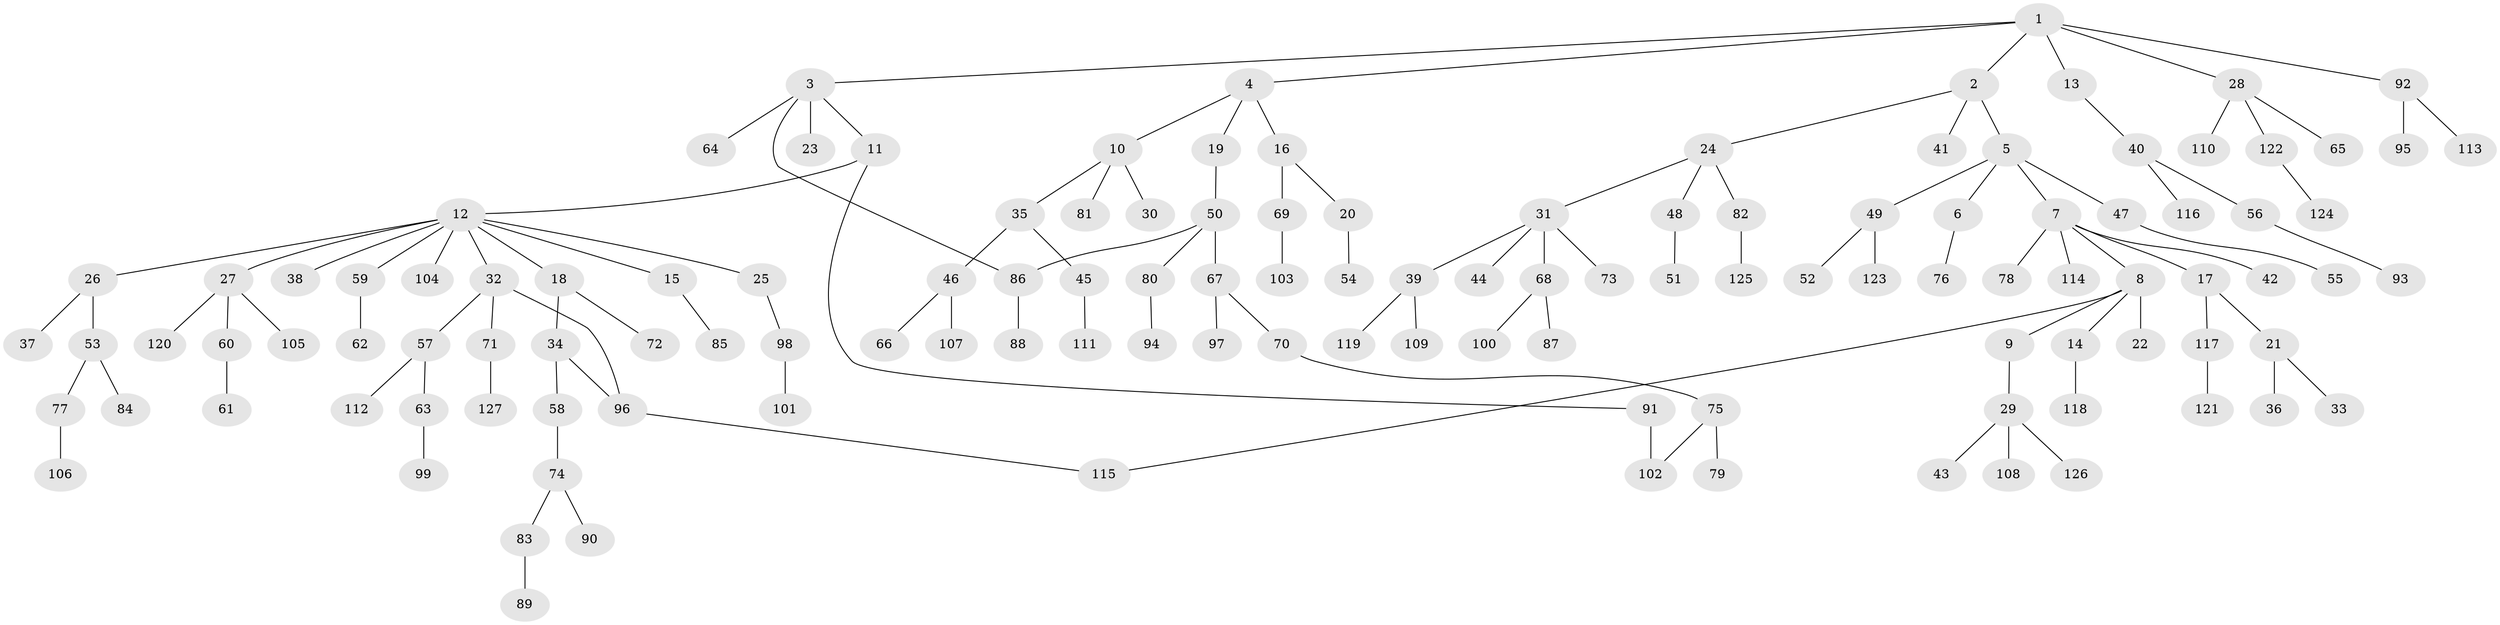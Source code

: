 // coarse degree distribution, {6: 0.024390243902439025, 7: 0.024390243902439025, 5: 0.04878048780487805, 1: 0.5853658536585366, 2: 0.17073170731707318, 3: 0.0975609756097561, 12: 0.012195121951219513, 4: 0.036585365853658534}
// Generated by graph-tools (version 1.1) at 2025/23/03/03/25 07:23:34]
// undirected, 127 vertices, 130 edges
graph export_dot {
graph [start="1"]
  node [color=gray90,style=filled];
  1;
  2;
  3;
  4;
  5;
  6;
  7;
  8;
  9;
  10;
  11;
  12;
  13;
  14;
  15;
  16;
  17;
  18;
  19;
  20;
  21;
  22;
  23;
  24;
  25;
  26;
  27;
  28;
  29;
  30;
  31;
  32;
  33;
  34;
  35;
  36;
  37;
  38;
  39;
  40;
  41;
  42;
  43;
  44;
  45;
  46;
  47;
  48;
  49;
  50;
  51;
  52;
  53;
  54;
  55;
  56;
  57;
  58;
  59;
  60;
  61;
  62;
  63;
  64;
  65;
  66;
  67;
  68;
  69;
  70;
  71;
  72;
  73;
  74;
  75;
  76;
  77;
  78;
  79;
  80;
  81;
  82;
  83;
  84;
  85;
  86;
  87;
  88;
  89;
  90;
  91;
  92;
  93;
  94;
  95;
  96;
  97;
  98;
  99;
  100;
  101;
  102;
  103;
  104;
  105;
  106;
  107;
  108;
  109;
  110;
  111;
  112;
  113;
  114;
  115;
  116;
  117;
  118;
  119;
  120;
  121;
  122;
  123;
  124;
  125;
  126;
  127;
  1 -- 2;
  1 -- 3;
  1 -- 4;
  1 -- 13;
  1 -- 28;
  1 -- 92;
  2 -- 5;
  2 -- 24;
  2 -- 41;
  3 -- 11;
  3 -- 23;
  3 -- 64;
  3 -- 86;
  4 -- 10;
  4 -- 16;
  4 -- 19;
  5 -- 6;
  5 -- 7;
  5 -- 47;
  5 -- 49;
  6 -- 76;
  7 -- 8;
  7 -- 17;
  7 -- 42;
  7 -- 78;
  7 -- 114;
  8 -- 9;
  8 -- 14;
  8 -- 22;
  8 -- 115;
  9 -- 29;
  10 -- 30;
  10 -- 35;
  10 -- 81;
  11 -- 12;
  11 -- 91;
  12 -- 15;
  12 -- 18;
  12 -- 25;
  12 -- 26;
  12 -- 27;
  12 -- 32;
  12 -- 38;
  12 -- 59;
  12 -- 104;
  13 -- 40;
  14 -- 118;
  15 -- 85;
  16 -- 20;
  16 -- 69;
  17 -- 21;
  17 -- 117;
  18 -- 34;
  18 -- 72;
  19 -- 50;
  20 -- 54;
  21 -- 33;
  21 -- 36;
  24 -- 31;
  24 -- 48;
  24 -- 82;
  25 -- 98;
  26 -- 37;
  26 -- 53;
  27 -- 60;
  27 -- 105;
  27 -- 120;
  28 -- 65;
  28 -- 110;
  28 -- 122;
  29 -- 43;
  29 -- 108;
  29 -- 126;
  31 -- 39;
  31 -- 44;
  31 -- 68;
  31 -- 73;
  32 -- 57;
  32 -- 71;
  32 -- 96;
  34 -- 58;
  34 -- 96;
  35 -- 45;
  35 -- 46;
  39 -- 109;
  39 -- 119;
  40 -- 56;
  40 -- 116;
  45 -- 111;
  46 -- 66;
  46 -- 107;
  47 -- 55;
  48 -- 51;
  49 -- 52;
  49 -- 123;
  50 -- 67;
  50 -- 80;
  50 -- 86;
  53 -- 77;
  53 -- 84;
  56 -- 93;
  57 -- 63;
  57 -- 112;
  58 -- 74;
  59 -- 62;
  60 -- 61;
  63 -- 99;
  67 -- 70;
  67 -- 97;
  68 -- 87;
  68 -- 100;
  69 -- 103;
  70 -- 75;
  71 -- 127;
  74 -- 83;
  74 -- 90;
  75 -- 79;
  75 -- 102;
  77 -- 106;
  80 -- 94;
  82 -- 125;
  83 -- 89;
  86 -- 88;
  91 -- 102;
  92 -- 95;
  92 -- 113;
  96 -- 115;
  98 -- 101;
  117 -- 121;
  122 -- 124;
}

